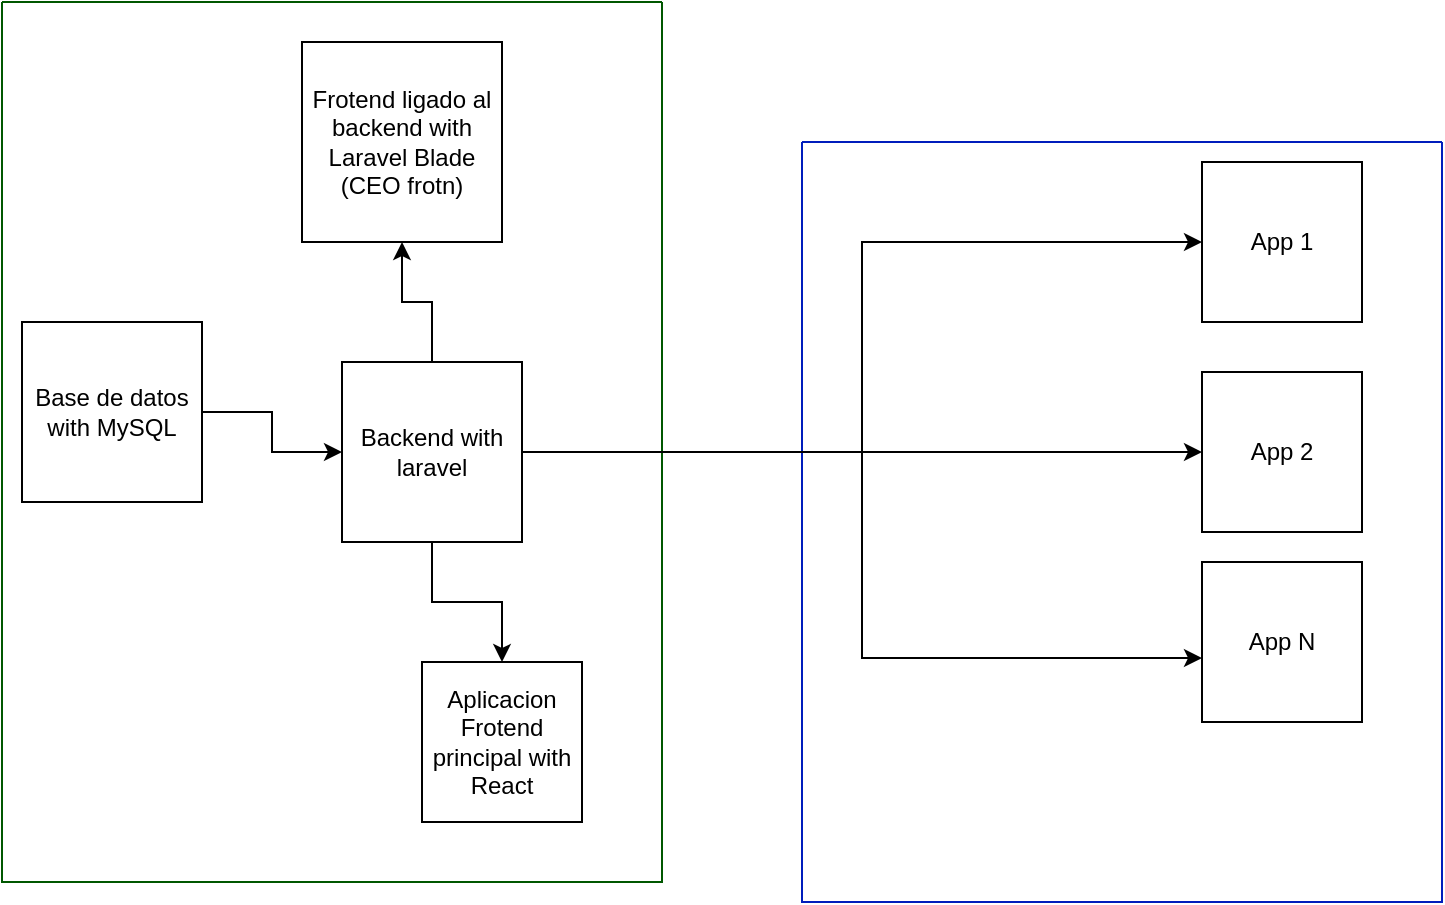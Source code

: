 <mxfile version="21.6.9">
  <diagram name="Diagrama Funcionamiento" id="KaRL7IBIG4WsnrvJ8K7m">
    <mxGraphModel dx="1434" dy="760" grid="1" gridSize="10" guides="1" tooltips="1" connect="1" arrows="1" fold="1" page="1" pageScale="1" pageWidth="827" pageHeight="1169" math="0" shadow="0">
      <root>
        <mxCell id="0" />
        <mxCell id="1" parent="0" />
        <mxCell id="_ES_SosYERnUc2k4E07f-18" value="" style="swimlane;startSize=0;fillColor=#1f2737;strokeColor=#001DBC;fontColor=#ffffff;" vertex="1" parent="1">
          <mxGeometry x="480" y="110" width="320" height="380" as="geometry">
            <mxRectangle x="480" y="170" width="50" height="40" as="alternateBounds" />
          </mxGeometry>
        </mxCell>
        <mxCell id="_ES_SosYERnUc2k4E07f-12" value="App 1" style="whiteSpace=wrap;html=1;aspect=fixed;" vertex="1" parent="_ES_SosYERnUc2k4E07f-18">
          <mxGeometry x="200" y="10" width="80" height="80" as="geometry" />
        </mxCell>
        <mxCell id="_ES_SosYERnUc2k4E07f-16" value="App N" style="whiteSpace=wrap;html=1;aspect=fixed;" vertex="1" parent="_ES_SosYERnUc2k4E07f-18">
          <mxGeometry x="200" y="210" width="80" height="80" as="geometry" />
        </mxCell>
        <mxCell id="_ES_SosYERnUc2k4E07f-13" value="App 2" style="whiteSpace=wrap;html=1;aspect=fixed;" vertex="1" parent="_ES_SosYERnUc2k4E07f-18">
          <mxGeometry x="200" y="115" width="80" height="80" as="geometry" />
        </mxCell>
        <mxCell id="_ES_SosYERnUc2k4E07f-19" value="" style="swimlane;startSize=0;fillColor=#008a00;fontColor=#ffffff;strokeColor=#005700;" vertex="1" parent="1">
          <mxGeometry x="80" y="40" width="330" height="440" as="geometry" />
        </mxCell>
        <mxCell id="_ES_SosYERnUc2k4E07f-24" style="edgeStyle=orthogonalEdgeStyle;rounded=0;orthogonalLoop=1;jettySize=auto;html=1;entryX=0;entryY=0.5;entryDx=0;entryDy=0;" edge="1" parent="_ES_SosYERnUc2k4E07f-19" source="_ES_SosYERnUc2k4E07f-2" target="_ES_SosYERnUc2k4E07f-1">
          <mxGeometry relative="1" as="geometry" />
        </mxCell>
        <mxCell id="_ES_SosYERnUc2k4E07f-2" value="Base de datos with MySQL" style="whiteSpace=wrap;html=1;aspect=fixed;" vertex="1" parent="_ES_SosYERnUc2k4E07f-19">
          <mxGeometry x="10" y="160" width="90" height="90" as="geometry" />
        </mxCell>
        <mxCell id="_ES_SosYERnUc2k4E07f-25" style="edgeStyle=orthogonalEdgeStyle;rounded=0;orthogonalLoop=1;jettySize=auto;html=1;entryX=0.5;entryY=1;entryDx=0;entryDy=0;" edge="1" parent="_ES_SosYERnUc2k4E07f-19" source="_ES_SosYERnUc2k4E07f-1" target="_ES_SosYERnUc2k4E07f-8">
          <mxGeometry relative="1" as="geometry" />
        </mxCell>
        <mxCell id="_ES_SosYERnUc2k4E07f-1" value="Backend with laravel" style="whiteSpace=wrap;html=1;aspect=fixed;" vertex="1" parent="_ES_SosYERnUc2k4E07f-19">
          <mxGeometry x="170" y="180" width="90" height="90" as="geometry" />
        </mxCell>
        <mxCell id="_ES_SosYERnUc2k4E07f-8" value="Frotend ligado al backend with Laravel Blade (CEO frotn)" style="whiteSpace=wrap;html=1;aspect=fixed;" vertex="1" parent="_ES_SosYERnUc2k4E07f-19">
          <mxGeometry x="150" y="20" width="100" height="100" as="geometry" />
        </mxCell>
        <mxCell id="_ES_SosYERnUc2k4E07f-7" value="Aplicacion Frotend principal with React" style="whiteSpace=wrap;html=1;aspect=fixed;" vertex="1" parent="_ES_SosYERnUc2k4E07f-19">
          <mxGeometry x="210" y="330" width="80" height="80" as="geometry" />
        </mxCell>
        <mxCell id="_ES_SosYERnUc2k4E07f-26" style="edgeStyle=orthogonalEdgeStyle;rounded=0;orthogonalLoop=1;jettySize=auto;html=1;entryX=0.5;entryY=0;entryDx=0;entryDy=0;" edge="1" parent="_ES_SosYERnUc2k4E07f-19" source="_ES_SosYERnUc2k4E07f-1" target="_ES_SosYERnUc2k4E07f-7">
          <mxGeometry relative="1" as="geometry" />
        </mxCell>
        <mxCell id="_ES_SosYERnUc2k4E07f-27" style="edgeStyle=orthogonalEdgeStyle;rounded=0;orthogonalLoop=1;jettySize=auto;html=1;entryX=0;entryY=0.5;entryDx=0;entryDy=0;" edge="1" parent="1" source="_ES_SosYERnUc2k4E07f-1" target="_ES_SosYERnUc2k4E07f-12">
          <mxGeometry relative="1" as="geometry" />
        </mxCell>
        <mxCell id="_ES_SosYERnUc2k4E07f-28" style="edgeStyle=orthogonalEdgeStyle;rounded=0;orthogonalLoop=1;jettySize=auto;html=1;entryX=0;entryY=0.5;entryDx=0;entryDy=0;" edge="1" parent="1" source="_ES_SosYERnUc2k4E07f-1" target="_ES_SosYERnUc2k4E07f-13">
          <mxGeometry relative="1" as="geometry" />
        </mxCell>
        <mxCell id="_ES_SosYERnUc2k4E07f-29" style="edgeStyle=orthogonalEdgeStyle;rounded=0;orthogonalLoop=1;jettySize=auto;html=1;entryX=0;entryY=0.6;entryDx=0;entryDy=0;entryPerimeter=0;" edge="1" parent="1" source="_ES_SosYERnUc2k4E07f-1" target="_ES_SosYERnUc2k4E07f-16">
          <mxGeometry relative="1" as="geometry" />
        </mxCell>
      </root>
    </mxGraphModel>
  </diagram>
</mxfile>
